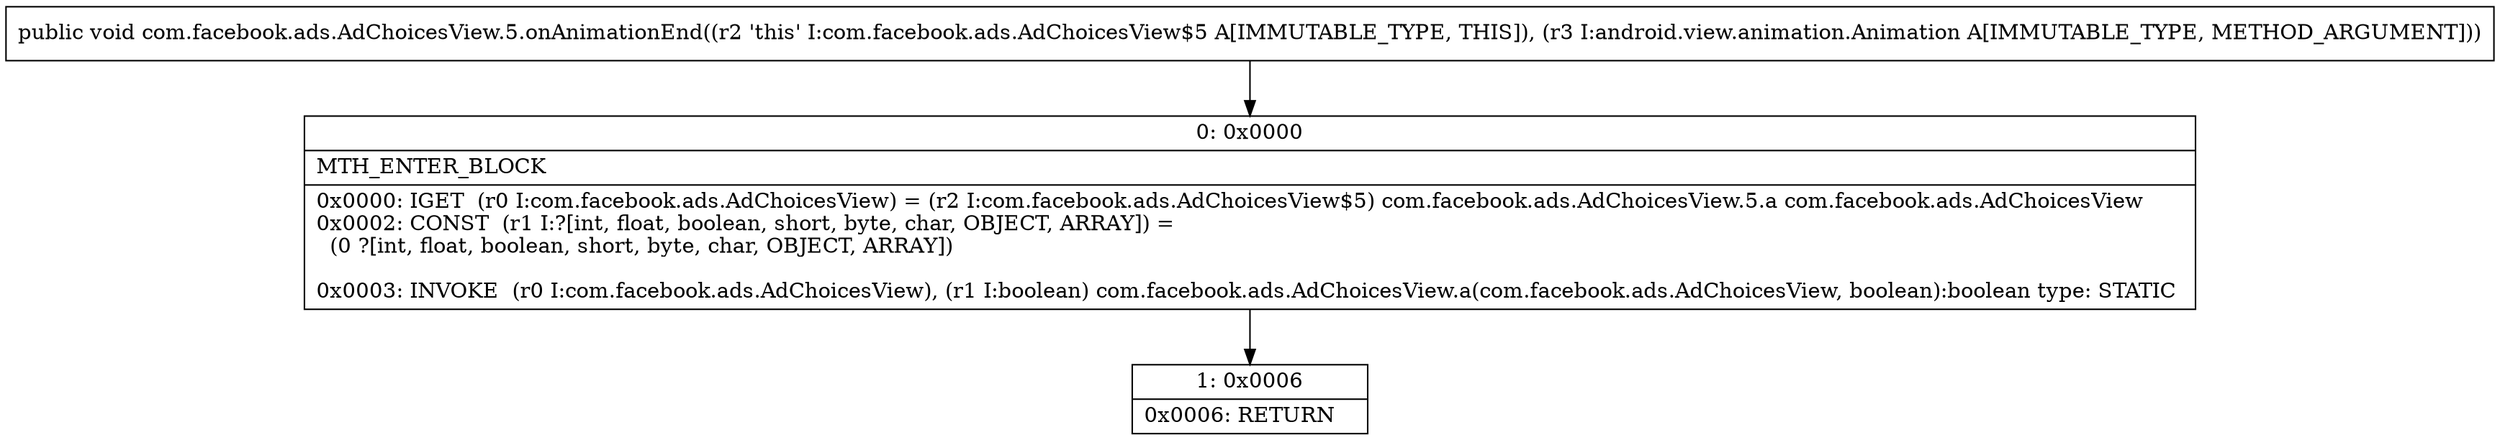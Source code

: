 digraph "CFG forcom.facebook.ads.AdChoicesView.5.onAnimationEnd(Landroid\/view\/animation\/Animation;)V" {
Node_0 [shape=record,label="{0\:\ 0x0000|MTH_ENTER_BLOCK\l|0x0000: IGET  (r0 I:com.facebook.ads.AdChoicesView) = (r2 I:com.facebook.ads.AdChoicesView$5) com.facebook.ads.AdChoicesView.5.a com.facebook.ads.AdChoicesView \l0x0002: CONST  (r1 I:?[int, float, boolean, short, byte, char, OBJECT, ARRAY]) = \l  (0 ?[int, float, boolean, short, byte, char, OBJECT, ARRAY])\l \l0x0003: INVOKE  (r0 I:com.facebook.ads.AdChoicesView), (r1 I:boolean) com.facebook.ads.AdChoicesView.a(com.facebook.ads.AdChoicesView, boolean):boolean type: STATIC \l}"];
Node_1 [shape=record,label="{1\:\ 0x0006|0x0006: RETURN   \l}"];
MethodNode[shape=record,label="{public void com.facebook.ads.AdChoicesView.5.onAnimationEnd((r2 'this' I:com.facebook.ads.AdChoicesView$5 A[IMMUTABLE_TYPE, THIS]), (r3 I:android.view.animation.Animation A[IMMUTABLE_TYPE, METHOD_ARGUMENT])) }"];
MethodNode -> Node_0;
Node_0 -> Node_1;
}

